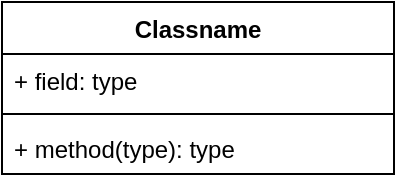 <mxfile version="28.2.5">
  <diagram name="Página-1" id="KPHXCk7pmC7aP_YiS5e-">
    <mxGraphModel dx="1418" dy="756" grid="1" gridSize="10" guides="1" tooltips="1" connect="1" arrows="1" fold="1" page="1" pageScale="1" pageWidth="827" pageHeight="1169" math="0" shadow="0">
      <root>
        <mxCell id="0" />
        <mxCell id="1" parent="0" />
        <mxCell id="lOE8576nRIBLcqtG-LUO-2" value="Classname" style="swimlane;fontStyle=1;align=center;verticalAlign=top;childLayout=stackLayout;horizontal=1;startSize=26;horizontalStack=0;resizeParent=1;resizeParentMax=0;resizeLast=0;collapsible=1;marginBottom=0;whiteSpace=wrap;html=1;" vertex="1" parent="1">
          <mxGeometry x="334" y="20" width="196" height="86" as="geometry" />
        </mxCell>
        <mxCell id="lOE8576nRIBLcqtG-LUO-3" value="+ field: type" style="text;strokeColor=none;fillColor=none;align=left;verticalAlign=top;spacingLeft=4;spacingRight=4;overflow=hidden;rotatable=0;points=[[0,0.5],[1,0.5]];portConstraint=eastwest;whiteSpace=wrap;html=1;" vertex="1" parent="lOE8576nRIBLcqtG-LUO-2">
          <mxGeometry y="26" width="196" height="26" as="geometry" />
        </mxCell>
        <mxCell id="lOE8576nRIBLcqtG-LUO-4" value="" style="line;strokeWidth=1;fillColor=none;align=left;verticalAlign=middle;spacingTop=-1;spacingLeft=3;spacingRight=3;rotatable=0;labelPosition=right;points=[];portConstraint=eastwest;strokeColor=inherit;" vertex="1" parent="lOE8576nRIBLcqtG-LUO-2">
          <mxGeometry y="52" width="196" height="8" as="geometry" />
        </mxCell>
        <mxCell id="lOE8576nRIBLcqtG-LUO-5" value="+ method(type): type" style="text;strokeColor=none;fillColor=none;align=left;verticalAlign=top;spacingLeft=4;spacingRight=4;overflow=hidden;rotatable=0;points=[[0,0.5],[1,0.5]];portConstraint=eastwest;whiteSpace=wrap;html=1;" vertex="1" parent="lOE8576nRIBLcqtG-LUO-2">
          <mxGeometry y="60" width="196" height="26" as="geometry" />
        </mxCell>
      </root>
    </mxGraphModel>
  </diagram>
</mxfile>
